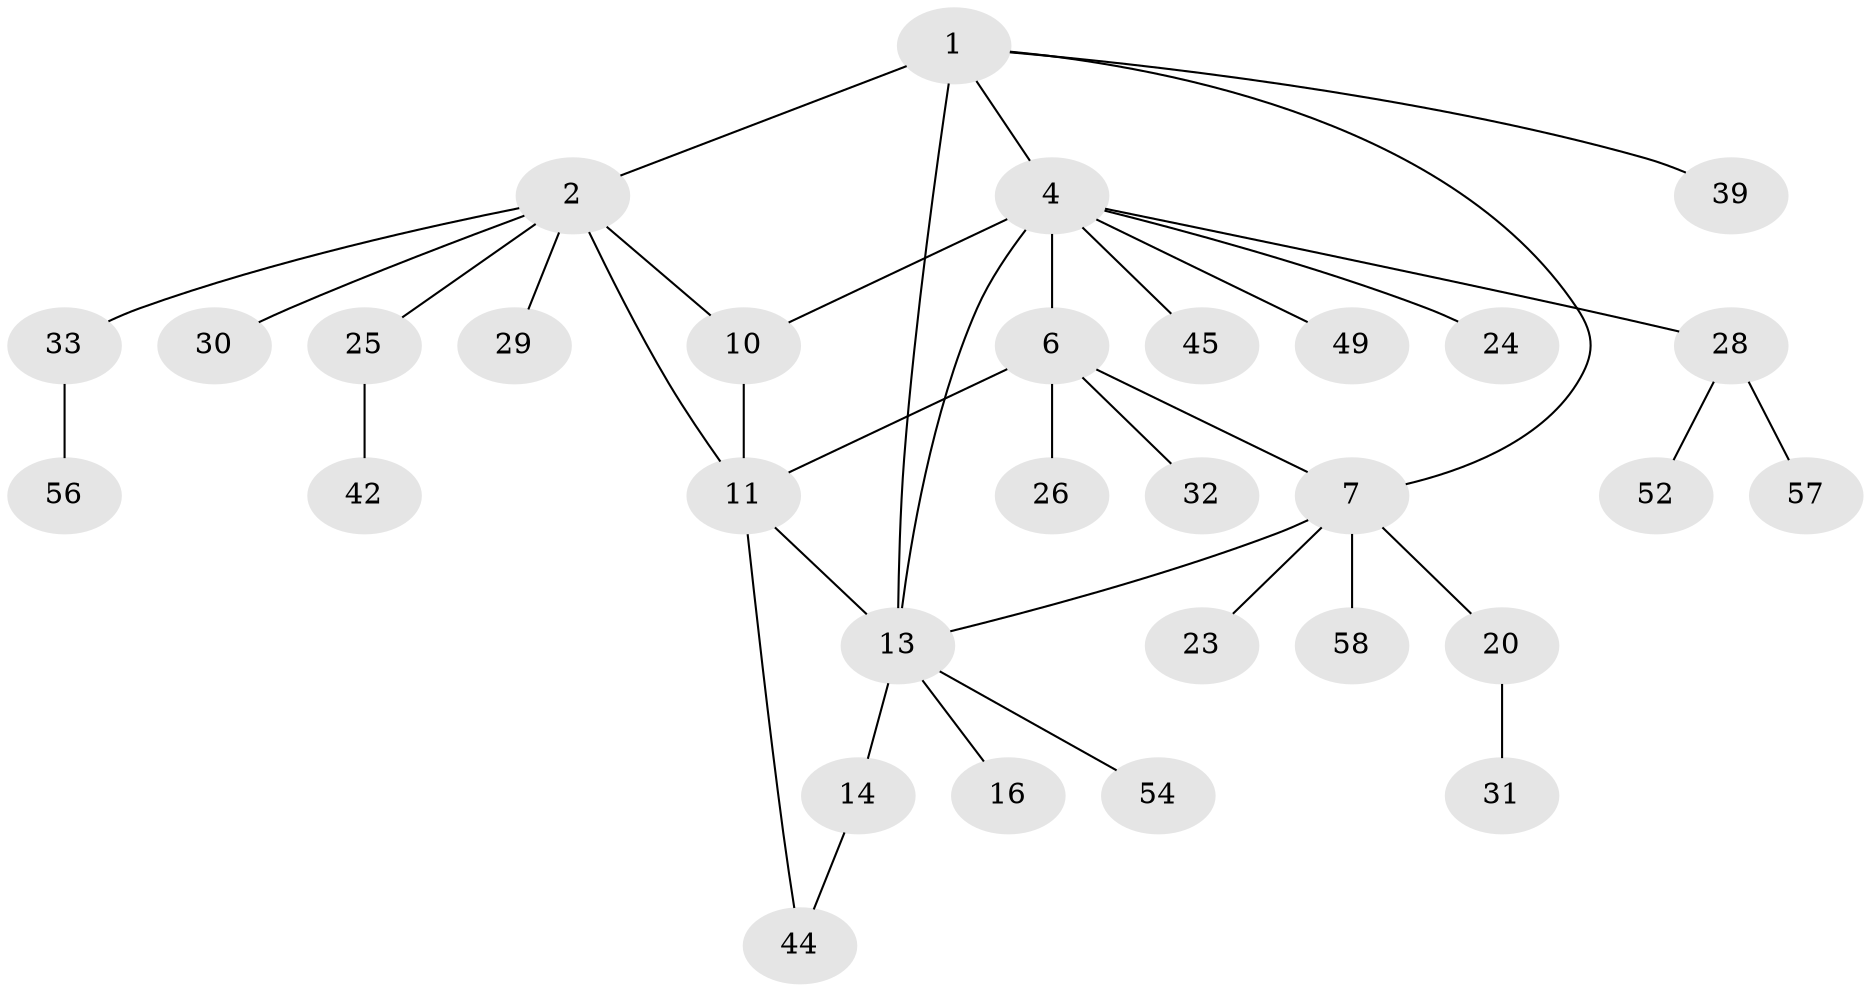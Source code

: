 // original degree distribution, {4: 0.047619047619047616, 9: 0.015873015873015872, 6: 0.06349206349206349, 7: 0.015873015873015872, 5: 0.09523809523809523, 1: 0.5396825396825397, 2: 0.12698412698412698, 3: 0.09523809523809523}
// Generated by graph-tools (version 1.1) at 2025/16/03/09/25 04:16:05]
// undirected, 31 vertices, 38 edges
graph export_dot {
graph [start="1"]
  node [color=gray90,style=filled];
  1 [super="+3+47"];
  2 [super="+40+34"];
  4 [super="+5+17"];
  6 [super="+9+21"];
  7 [super="+8+22"];
  10 [super="+61"];
  11 [super="+12"];
  13 [super="+15"];
  14 [super="+62+27+18+36"];
  16;
  20 [super="+63"];
  23;
  24;
  25 [super="+48"];
  26 [super="+55"];
  28;
  29 [super="+38"];
  30;
  31;
  32;
  33 [super="+35"];
  39 [super="+51"];
  42;
  44;
  45;
  49;
  52;
  54;
  56;
  57;
  58;
  1 -- 2 [weight=2];
  1 -- 39;
  1 -- 4;
  1 -- 7;
  1 -- 13;
  2 -- 25;
  2 -- 29;
  2 -- 30;
  2 -- 33;
  2 -- 11;
  2 -- 10;
  4 -- 6 [weight=2];
  4 -- 10;
  4 -- 13;
  4 -- 49;
  4 -- 24;
  4 -- 28;
  4 -- 45;
  6 -- 32;
  6 -- 7 [weight=2];
  6 -- 26;
  6 -- 11;
  7 -- 20;
  7 -- 23;
  7 -- 58;
  7 -- 13;
  10 -- 11 [weight=2];
  11 -- 44;
  11 -- 13;
  13 -- 14 [weight=2];
  13 -- 54;
  13 -- 16;
  14 -- 44;
  20 -- 31;
  25 -- 42;
  28 -- 52;
  28 -- 57;
  33 -- 56;
}
